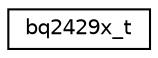 digraph "Graphical Class Hierarchy"
{
 // LATEX_PDF_SIZE
  edge [fontname="Helvetica",fontsize="10",labelfontname="Helvetica",labelfontsize="10"];
  node [fontname="Helvetica",fontsize="10",shape=record];
  rankdir="LR";
  Node0 [label="bq2429x_t",height=0.2,width=0.4,color="black", fillcolor="white", style="filled",URL="$structbq2429x__t.html",tooltip="BQ2429x device descriptor."];
}
